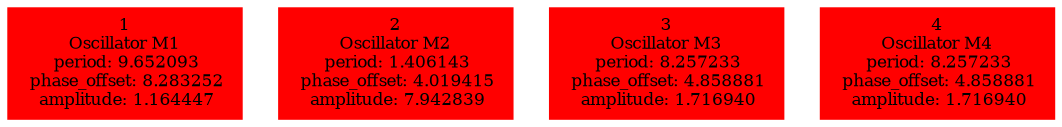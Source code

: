  digraph g{ forcelabels=true;
1 [label=<1<BR />Oscillator M1<BR /> period: 9.652093<BR /> phase_offset: 8.283252<BR /> amplitude: 1.164447>, shape=box,color=red,style=filled,fontsize=8];2 [label=<2<BR />Oscillator M2<BR /> period: 1.406143<BR /> phase_offset: 4.019415<BR /> amplitude: 7.942839>, shape=box,color=red,style=filled,fontsize=8];3 [label=<3<BR />Oscillator M3<BR /> period: 8.257233<BR /> phase_offset: 4.858881<BR /> amplitude: 1.716940>, shape=box,color=red,style=filled,fontsize=8];4 [label=<4<BR />Oscillator M4<BR /> period: 8.257233<BR /> phase_offset: 4.858881<BR /> amplitude: 1.716940>, shape=box,color=red,style=filled,fontsize=8]; }
